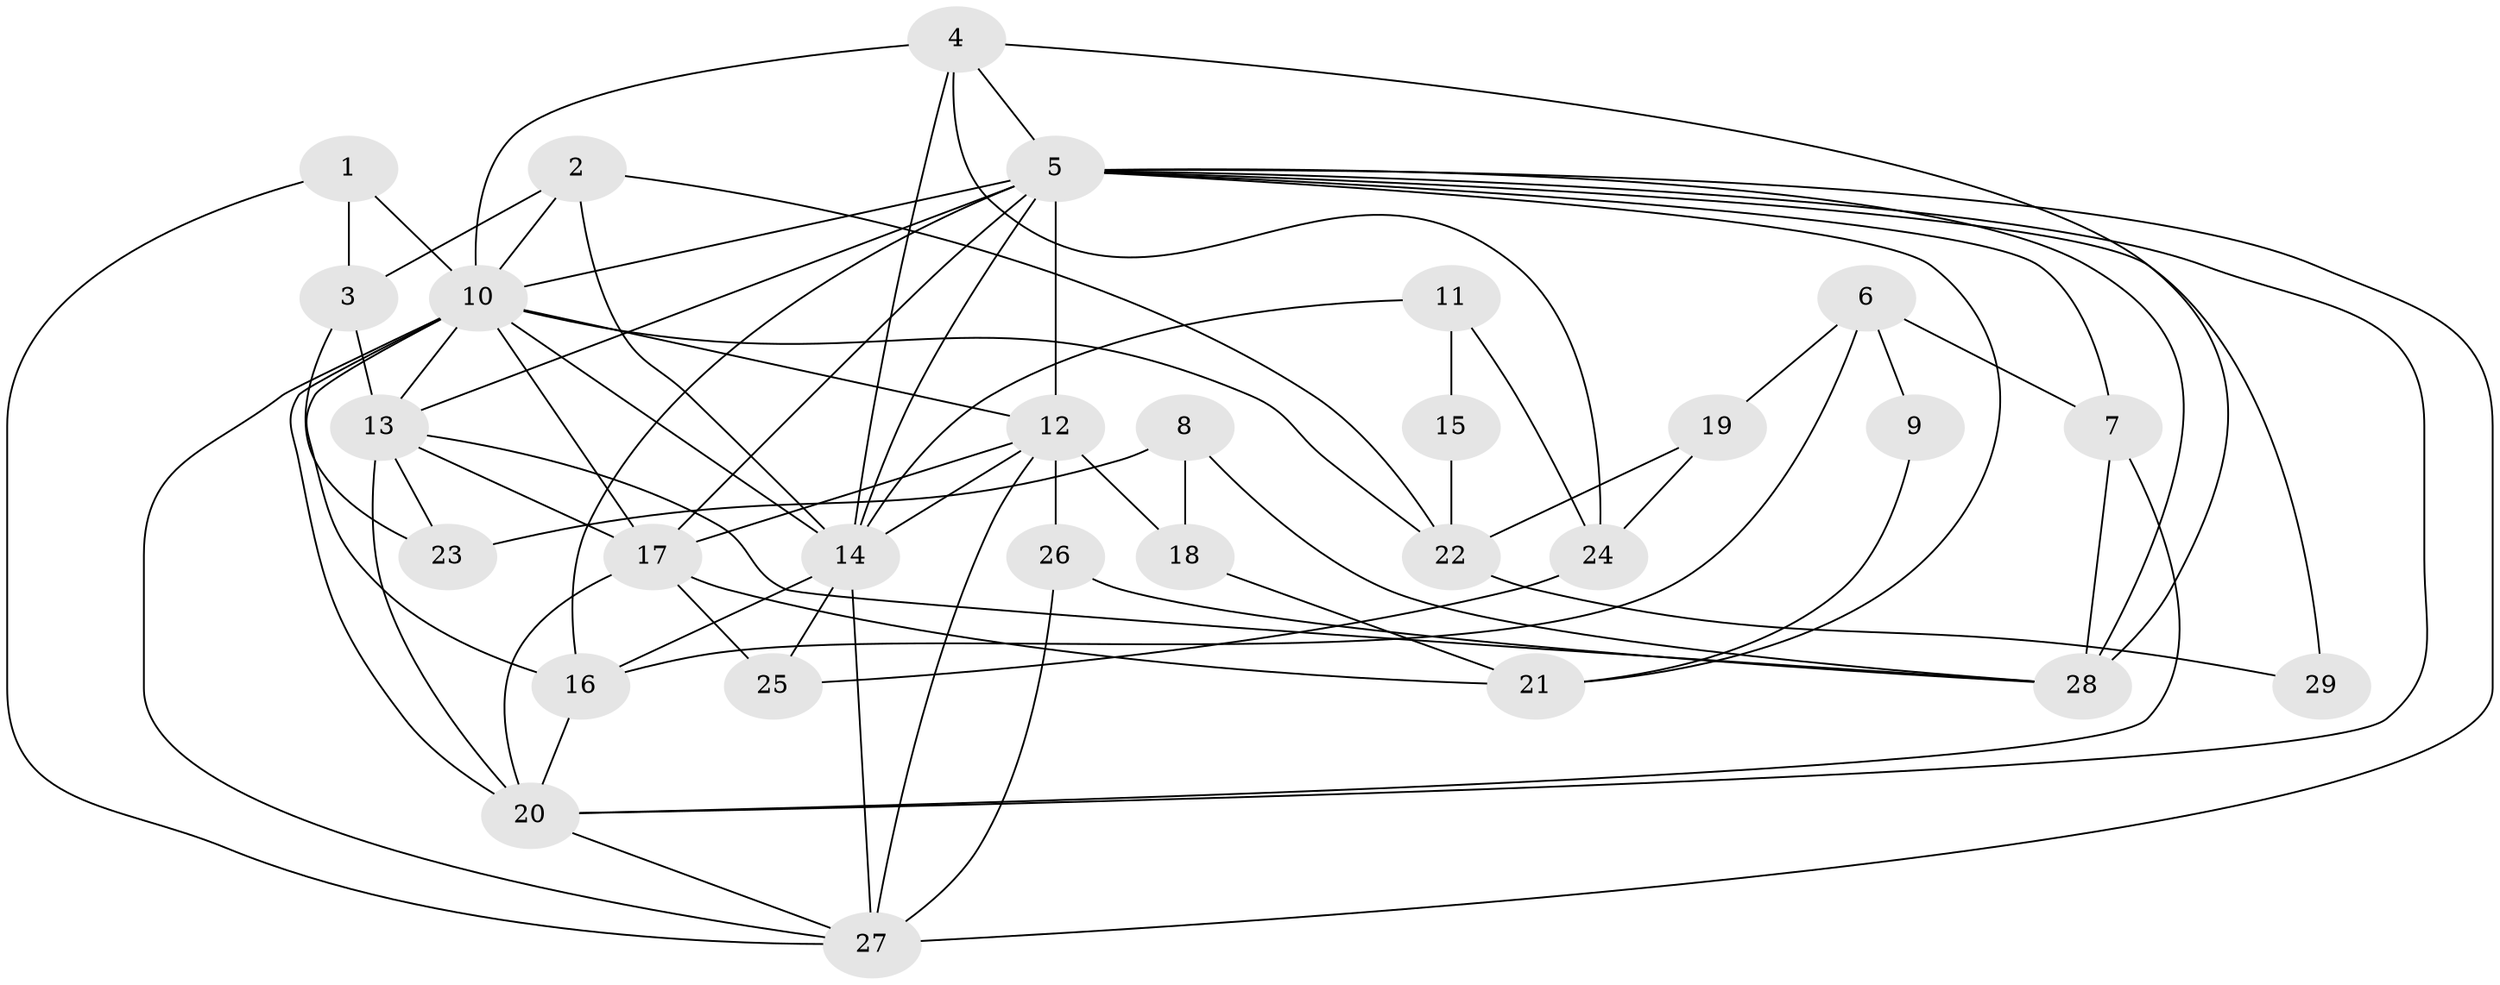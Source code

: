 // original degree distribution, {3: 0.3103448275862069, 5: 0.20689655172413793, 2: 0.1206896551724138, 4: 0.22413793103448276, 8: 0.017241379310344827, 6: 0.08620689655172414, 7: 0.034482758620689655}
// Generated by graph-tools (version 1.1) at 2025/36/03/09/25 02:36:21]
// undirected, 29 vertices, 72 edges
graph export_dot {
graph [start="1"]
  node [color=gray90,style=filled];
  1;
  2;
  3;
  4;
  5;
  6;
  7;
  8;
  9;
  10;
  11;
  12;
  13;
  14;
  15;
  16;
  17;
  18;
  19;
  20;
  21;
  22;
  23;
  24;
  25;
  26;
  27;
  28;
  29;
  1 -- 3 [weight=1.0];
  1 -- 10 [weight=1.0];
  1 -- 27 [weight=1.0];
  2 -- 3 [weight=1.0];
  2 -- 10 [weight=1.0];
  2 -- 14 [weight=2.0];
  2 -- 22 [weight=1.0];
  3 -- 13 [weight=1.0];
  3 -- 23 [weight=1.0];
  4 -- 5 [weight=1.0];
  4 -- 10 [weight=1.0];
  4 -- 14 [weight=1.0];
  4 -- 24 [weight=1.0];
  4 -- 28 [weight=1.0];
  5 -- 7 [weight=1.0];
  5 -- 10 [weight=1.0];
  5 -- 12 [weight=3.0];
  5 -- 13 [weight=3.0];
  5 -- 14 [weight=2.0];
  5 -- 16 [weight=2.0];
  5 -- 17 [weight=1.0];
  5 -- 20 [weight=1.0];
  5 -- 21 [weight=1.0];
  5 -- 27 [weight=1.0];
  5 -- 28 [weight=2.0];
  5 -- 29 [weight=1.0];
  6 -- 7 [weight=1.0];
  6 -- 9 [weight=1.0];
  6 -- 16 [weight=1.0];
  6 -- 19 [weight=1.0];
  7 -- 20 [weight=1.0];
  7 -- 28 [weight=1.0];
  8 -- 18 [weight=1.0];
  8 -- 23 [weight=1.0];
  8 -- 28 [weight=1.0];
  9 -- 21 [weight=1.0];
  10 -- 12 [weight=1.0];
  10 -- 13 [weight=2.0];
  10 -- 14 [weight=1.0];
  10 -- 16 [weight=1.0];
  10 -- 17 [weight=1.0];
  10 -- 20 [weight=1.0];
  10 -- 22 [weight=1.0];
  10 -- 27 [weight=1.0];
  11 -- 14 [weight=1.0];
  11 -- 15 [weight=1.0];
  11 -- 24 [weight=1.0];
  12 -- 14 [weight=1.0];
  12 -- 17 [weight=1.0];
  12 -- 18 [weight=1.0];
  12 -- 26 [weight=1.0];
  12 -- 27 [weight=1.0];
  13 -- 17 [weight=1.0];
  13 -- 20 [weight=2.0];
  13 -- 23 [weight=1.0];
  13 -- 28 [weight=1.0];
  14 -- 16 [weight=1.0];
  14 -- 25 [weight=1.0];
  14 -- 27 [weight=1.0];
  15 -- 22 [weight=1.0];
  16 -- 20 [weight=1.0];
  17 -- 20 [weight=1.0];
  17 -- 21 [weight=1.0];
  17 -- 25 [weight=1.0];
  18 -- 21 [weight=1.0];
  19 -- 22 [weight=1.0];
  19 -- 24 [weight=1.0];
  20 -- 27 [weight=1.0];
  22 -- 29 [weight=1.0];
  24 -- 25 [weight=1.0];
  26 -- 27 [weight=1.0];
  26 -- 28 [weight=1.0];
}
